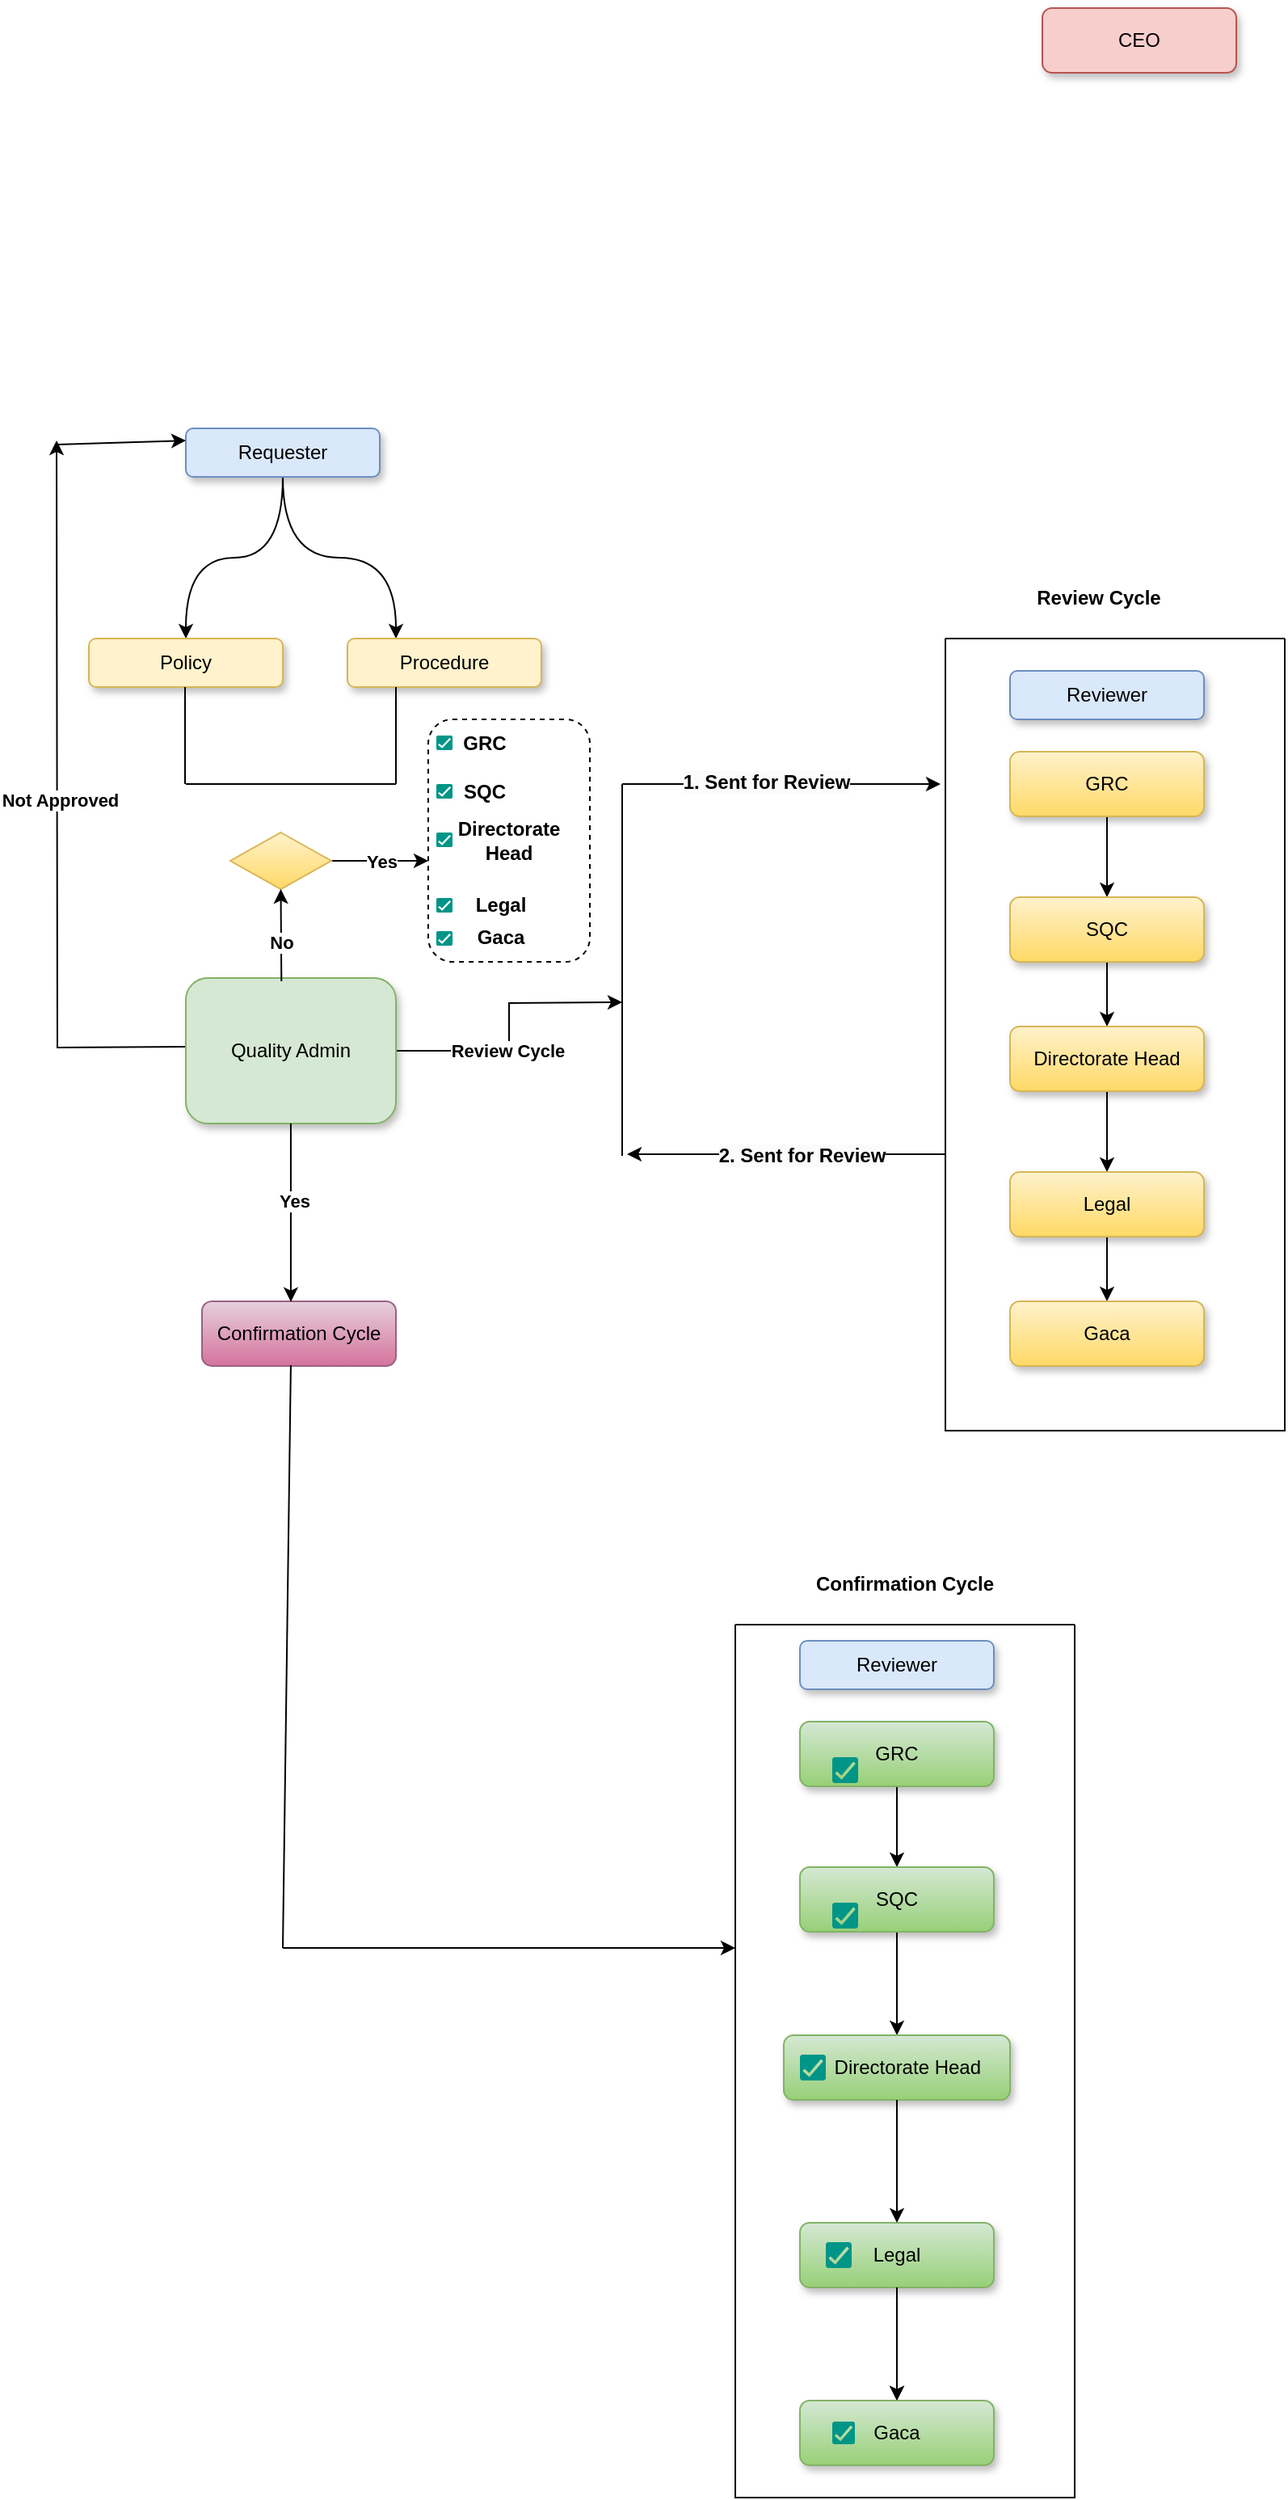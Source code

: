 <mxfile version="26.0.12">
  <diagram name="Page-1" id="KioCsdmaFfFwMft-_4OP">
    <mxGraphModel dx="2045" dy="1743" grid="1" gridSize="10" guides="1" tooltips="1" connect="1" arrows="1" fold="1" page="1" pageScale="1" pageWidth="850" pageHeight="1100" math="0" shadow="0">
      <root>
        <mxCell id="0" />
        <mxCell id="1" parent="0" />
        <mxCell id="vmeNuOUG531gkNh0m7HF-25" style="edgeStyle=orthogonalEdgeStyle;rounded=0;orthogonalLoop=1;jettySize=auto;html=1;entryX=0.5;entryY=0;entryDx=0;entryDy=0;curved=1;" edge="1" parent="1" source="vmeNuOUG531gkNh0m7HF-1" target="vmeNuOUG531gkNh0m7HF-8">
          <mxGeometry relative="1" as="geometry" />
        </mxCell>
        <mxCell id="vmeNuOUG531gkNh0m7HF-26" style="edgeStyle=orthogonalEdgeStyle;rounded=0;orthogonalLoop=1;jettySize=auto;html=1;entryX=0.25;entryY=0;entryDx=0;entryDy=0;curved=1;" edge="1" parent="1" source="vmeNuOUG531gkNh0m7HF-1" target="vmeNuOUG531gkNh0m7HF-9">
          <mxGeometry relative="1" as="geometry" />
        </mxCell>
        <mxCell id="vmeNuOUG531gkNh0m7HF-1" value="Requester" style="rounded=1;whiteSpace=wrap;html=1;fillColor=#dae8fc;strokeColor=#6c8ebf;shadow=1;" vertex="1" parent="1">
          <mxGeometry x="100" y="100" width="120" height="30" as="geometry" />
        </mxCell>
        <mxCell id="vmeNuOUG531gkNh0m7HF-8" value="Policy" style="rounded=1;whiteSpace=wrap;html=1;fillColor=#fff2cc;strokeColor=#d6b656;shadow=1;" vertex="1" parent="1">
          <mxGeometry x="40" y="230" width="120" height="30" as="geometry" />
        </mxCell>
        <mxCell id="vmeNuOUG531gkNh0m7HF-9" value="Procedure" style="rounded=1;whiteSpace=wrap;html=1;fillColor=#fff2cc;strokeColor=#d6b656;shadow=1;" vertex="1" parent="1">
          <mxGeometry x="200" y="230" width="120" height="30" as="geometry" />
        </mxCell>
        <mxCell id="vmeNuOUG531gkNh0m7HF-14" value="" style="endArrow=none;html=1;rounded=1;curved=0;" edge="1" parent="1">
          <mxGeometry width="50" height="50" relative="1" as="geometry">
            <mxPoint x="100" y="320" as="sourcePoint" />
            <mxPoint x="230" y="320" as="targetPoint" />
          </mxGeometry>
        </mxCell>
        <mxCell id="vmeNuOUG531gkNh0m7HF-15" value="" style="endArrow=none;html=1;rounded=1;curved=0;" edge="1" parent="1">
          <mxGeometry width="50" height="50" relative="1" as="geometry">
            <mxPoint x="99.5" y="320" as="sourcePoint" />
            <mxPoint x="99.5" y="260" as="targetPoint" />
          </mxGeometry>
        </mxCell>
        <mxCell id="vmeNuOUG531gkNh0m7HF-17" value="" style="endArrow=none;html=1;rounded=1;curved=0;" edge="1" parent="1">
          <mxGeometry width="50" height="50" relative="1" as="geometry">
            <mxPoint x="230" y="320" as="sourcePoint" />
            <mxPoint x="230" y="260" as="targetPoint" />
          </mxGeometry>
        </mxCell>
        <mxCell id="vmeNuOUG531gkNh0m7HF-62" style="edgeStyle=orthogonalEdgeStyle;rounded=0;orthogonalLoop=1;jettySize=auto;html=1;" edge="1" parent="1" source="vmeNuOUG531gkNh0m7HF-19">
          <mxGeometry relative="1" as="geometry">
            <mxPoint x="370" y="455" as="targetPoint" />
          </mxGeometry>
        </mxCell>
        <mxCell id="vmeNuOUG531gkNh0m7HF-81" value="&lt;b&gt;Review Cycle&lt;/b&gt;" style="edgeLabel;html=1;align=center;verticalAlign=middle;resizable=0;points=[];" vertex="1" connectable="0" parent="vmeNuOUG531gkNh0m7HF-62">
          <mxGeometry x="-0.193" relative="1" as="geometry">
            <mxPoint as="offset" />
          </mxGeometry>
        </mxCell>
        <mxCell id="vmeNuOUG531gkNh0m7HF-121" style="edgeStyle=orthogonalEdgeStyle;rounded=0;orthogonalLoop=1;jettySize=auto;html=1;" edge="1" parent="1">
          <mxGeometry relative="1" as="geometry">
            <mxPoint x="20" y="107.5" as="targetPoint" />
            <mxPoint x="100" y="482.5" as="sourcePoint" />
          </mxGeometry>
        </mxCell>
        <mxCell id="vmeNuOUG531gkNh0m7HF-124" value="&lt;b&gt;Not Approved&lt;/b&gt;" style="edgeLabel;html=1;align=center;verticalAlign=middle;resizable=0;points=[];" vertex="1" connectable="0" parent="vmeNuOUG531gkNh0m7HF-121">
          <mxGeometry x="0.021" y="-1" relative="1" as="geometry">
            <mxPoint as="offset" />
          </mxGeometry>
        </mxCell>
        <mxCell id="vmeNuOUG531gkNh0m7HF-19" value="Quality Admin" style="rounded=1;whiteSpace=wrap;html=1;fillColor=#d5e8d4;strokeColor=#82b366;shadow=1;" vertex="1" parent="1">
          <mxGeometry x="100" y="440" width="130" height="90" as="geometry" />
        </mxCell>
        <mxCell id="vmeNuOUG531gkNh0m7HF-43" style="edgeStyle=orthogonalEdgeStyle;rounded=0;orthogonalLoop=1;jettySize=auto;html=1;entryX=0.5;entryY=0;entryDx=0;entryDy=0;" edge="1" parent="1" source="vmeNuOUG531gkNh0m7HF-31" target="vmeNuOUG531gkNh0m7HF-32">
          <mxGeometry relative="1" as="geometry" />
        </mxCell>
        <mxCell id="vmeNuOUG531gkNh0m7HF-31" value="GRC" style="rounded=1;whiteSpace=wrap;html=1;fillColor=#fff2cc;strokeColor=#d6b656;shadow=1;gradientColor=#ffd966;" vertex="1" parent="1">
          <mxGeometry x="610" y="300" width="120" height="40" as="geometry" />
        </mxCell>
        <mxCell id="vmeNuOUG531gkNh0m7HF-46" style="edgeStyle=orthogonalEdgeStyle;rounded=0;orthogonalLoop=1;jettySize=auto;html=1;entryX=0.5;entryY=0;entryDx=0;entryDy=0;" edge="1" parent="1" source="vmeNuOUG531gkNh0m7HF-32" target="vmeNuOUG531gkNh0m7HF-35">
          <mxGeometry relative="1" as="geometry" />
        </mxCell>
        <mxCell id="vmeNuOUG531gkNh0m7HF-32" value="SQC" style="rounded=1;whiteSpace=wrap;html=1;fillColor=#fff2cc;strokeColor=#d6b656;shadow=1;gradientColor=#ffd966;" vertex="1" parent="1">
          <mxGeometry x="610" y="390" width="120" height="40" as="geometry" />
        </mxCell>
        <mxCell id="vmeNuOUG531gkNh0m7HF-48" style="edgeStyle=orthogonalEdgeStyle;rounded=0;orthogonalLoop=1;jettySize=auto;html=1;entryX=0.5;entryY=0;entryDx=0;entryDy=0;" edge="1" parent="1" source="vmeNuOUG531gkNh0m7HF-35" target="vmeNuOUG531gkNh0m7HF-36">
          <mxGeometry relative="1" as="geometry" />
        </mxCell>
        <mxCell id="vmeNuOUG531gkNh0m7HF-35" value="Directorate Head" style="rounded=1;whiteSpace=wrap;html=1;fillColor=#fff2cc;strokeColor=#d6b656;shadow=1;gradientColor=#ffd966;" vertex="1" parent="1">
          <mxGeometry x="610" y="470" width="120" height="40" as="geometry" />
        </mxCell>
        <mxCell id="vmeNuOUG531gkNh0m7HF-49" style="edgeStyle=orthogonalEdgeStyle;rounded=0;orthogonalLoop=1;jettySize=auto;html=1;" edge="1" parent="1" source="vmeNuOUG531gkNh0m7HF-36" target="vmeNuOUG531gkNh0m7HF-37">
          <mxGeometry relative="1" as="geometry" />
        </mxCell>
        <mxCell id="vmeNuOUG531gkNh0m7HF-36" value="Legal" style="rounded=1;whiteSpace=wrap;html=1;fillColor=#fff2cc;strokeColor=#d6b656;shadow=1;gradientColor=#ffd966;" vertex="1" parent="1">
          <mxGeometry x="610" y="560" width="120" height="40" as="geometry" />
        </mxCell>
        <mxCell id="vmeNuOUG531gkNh0m7HF-37" value="Gaca" style="rounded=1;whiteSpace=wrap;html=1;fillColor=#fff2cc;strokeColor=#d6b656;shadow=1;gradientColor=#ffd966;" vertex="1" parent="1">
          <mxGeometry x="610" y="640" width="120" height="40" as="geometry" />
        </mxCell>
        <mxCell id="vmeNuOUG531gkNh0m7HF-39" value="CEO" style="rounded=1;whiteSpace=wrap;html=1;fillColor=#f8cecc;strokeColor=#b85450;shadow=1;" vertex="1" parent="1">
          <mxGeometry x="630" y="-160" width="120" height="40" as="geometry" />
        </mxCell>
        <mxCell id="vmeNuOUG531gkNh0m7HF-52" value="Reviewer" style="rounded=1;whiteSpace=wrap;html=1;fillColor=#dae8fc;strokeColor=#6c8ebf;shadow=1;" vertex="1" parent="1">
          <mxGeometry x="610" y="250" width="120" height="30" as="geometry" />
        </mxCell>
        <mxCell id="vmeNuOUG531gkNh0m7HF-56" value="" style="swimlane;startSize=0;" vertex="1" parent="1">
          <mxGeometry x="570" y="230" width="210" height="490" as="geometry" />
        </mxCell>
        <mxCell id="vmeNuOUG531gkNh0m7HF-61" value="" style="endArrow=none;html=1;rounded=0;" edge="1" parent="1">
          <mxGeometry width="50" height="50" relative="1" as="geometry">
            <mxPoint x="370" y="550" as="sourcePoint" />
            <mxPoint x="370" y="320" as="targetPoint" />
          </mxGeometry>
        </mxCell>
        <mxCell id="vmeNuOUG531gkNh0m7HF-68" value="" style="endArrow=classic;html=1;rounded=0;" edge="1" parent="1">
          <mxGeometry width="50" height="50" relative="1" as="geometry">
            <mxPoint x="370" y="320" as="sourcePoint" />
            <mxPoint x="567" y="320" as="targetPoint" />
          </mxGeometry>
        </mxCell>
        <mxCell id="vmeNuOUG531gkNh0m7HF-75" value="&lt;span style=&quot;font-size: 12px; background-color: rgb(251, 251, 251);&quot;&gt;&lt;b&gt;1. Sent for Review&lt;/b&gt;&lt;/span&gt;" style="edgeLabel;html=1;align=center;verticalAlign=middle;resizable=0;points=[];" vertex="1" connectable="0" parent="vmeNuOUG531gkNh0m7HF-68">
          <mxGeometry x="-0.095" y="1" relative="1" as="geometry">
            <mxPoint as="offset" />
          </mxGeometry>
        </mxCell>
        <mxCell id="vmeNuOUG531gkNh0m7HF-77" value="" style="endArrow=classic;html=1;rounded=0;" edge="1" parent="1">
          <mxGeometry width="50" height="50" relative="1" as="geometry">
            <mxPoint x="570" y="549" as="sourcePoint" />
            <mxPoint x="373" y="549" as="targetPoint" />
          </mxGeometry>
        </mxCell>
        <mxCell id="vmeNuOUG531gkNh0m7HF-78" value="&lt;span style=&quot;font-size: 12px; background-color: rgb(251, 251, 251);&quot;&gt;&lt;b&gt;2. Sent for Review&lt;/b&gt;&lt;/span&gt;" style="edgeLabel;html=1;align=center;verticalAlign=middle;resizable=0;points=[];" vertex="1" connectable="0" parent="vmeNuOUG531gkNh0m7HF-77">
          <mxGeometry x="-0.095" y="1" relative="1" as="geometry">
            <mxPoint as="offset" />
          </mxGeometry>
        </mxCell>
        <mxCell id="vmeNuOUG531gkNh0m7HF-91" style="edgeStyle=orthogonalEdgeStyle;rounded=0;orthogonalLoop=1;jettySize=auto;html=1;" edge="1" parent="1" source="vmeNuOUG531gkNh0m7HF-86">
          <mxGeometry relative="1" as="geometry">
            <mxPoint x="250" y="367.5" as="targetPoint" />
          </mxGeometry>
        </mxCell>
        <mxCell id="vmeNuOUG531gkNh0m7HF-119" value="&lt;b&gt;Yes&lt;/b&gt;" style="edgeLabel;html=1;align=center;verticalAlign=middle;resizable=0;points=[];" vertex="1" connectable="0" parent="vmeNuOUG531gkNh0m7HF-91">
          <mxGeometry x="0.036" relative="1" as="geometry">
            <mxPoint as="offset" />
          </mxGeometry>
        </mxCell>
        <mxCell id="vmeNuOUG531gkNh0m7HF-86" value="" style="rhombus;whiteSpace=wrap;html=1;fillColor=#fff2cc;gradientColor=#ffd966;strokeColor=#d6b656;" vertex="1" parent="1">
          <mxGeometry x="127.5" y="350" width="62.5" height="35" as="geometry" />
        </mxCell>
        <mxCell id="vmeNuOUG531gkNh0m7HF-89" value="" style="edgeStyle=none;orthogonalLoop=1;jettySize=auto;html=1;rounded=0;entryX=0.5;entryY=1;entryDx=0;entryDy=0;exitX=0.455;exitY=0.022;exitDx=0;exitDy=0;exitPerimeter=0;" edge="1" parent="1" source="vmeNuOUG531gkNh0m7HF-19" target="vmeNuOUG531gkNh0m7HF-86">
          <mxGeometry width="100" relative="1" as="geometry">
            <mxPoint x="160" y="430" as="sourcePoint" />
            <mxPoint x="210" y="420" as="targetPoint" />
            <Array as="points" />
          </mxGeometry>
        </mxCell>
        <mxCell id="vmeNuOUG531gkNh0m7HF-120" value="&lt;b&gt;No&lt;/b&gt;" style="edgeLabel;html=1;align=center;verticalAlign=middle;resizable=0;points=[];" vertex="1" connectable="0" parent="vmeNuOUG531gkNh0m7HF-89">
          <mxGeometry x="-0.152" relative="1" as="geometry">
            <mxPoint as="offset" />
          </mxGeometry>
        </mxCell>
        <mxCell id="vmeNuOUG531gkNh0m7HF-92" value="" style="rounded=1;whiteSpace=wrap;html=1;strokeColor=default;dashed=1;" vertex="1" parent="1">
          <mxGeometry x="250" y="280" width="100" height="150" as="geometry" />
        </mxCell>
        <mxCell id="vmeNuOUG531gkNh0m7HF-99" value="&lt;b&gt;GRC&lt;/b&gt;" style="text;html=1;align=center;verticalAlign=middle;whiteSpace=wrap;rounded=0;" vertex="1" parent="1">
          <mxGeometry x="255" y="280" width="60" height="30" as="geometry" />
        </mxCell>
        <mxCell id="vmeNuOUG531gkNh0m7HF-98" value="" style="dashed=0;labelPosition=right;align=left;shape=mxgraph.gmdl.checkbox;strokeColor=none;fillColor=#009587;strokeWidth=2;sketch=0;html=1;" vertex="1" parent="1">
          <mxGeometry x="255" y="290" width="10" height="9" as="geometry" />
        </mxCell>
        <mxCell id="vmeNuOUG531gkNh0m7HF-109" value="&lt;b&gt;SQC&lt;/b&gt;" style="text;html=1;align=center;verticalAlign=middle;whiteSpace=wrap;rounded=0;" vertex="1" parent="1">
          <mxGeometry x="255" y="309.5" width="60" height="30" as="geometry" />
        </mxCell>
        <mxCell id="vmeNuOUG531gkNh0m7HF-110" value="" style="dashed=0;labelPosition=right;align=left;shape=mxgraph.gmdl.checkbox;strokeColor=none;fillColor=#009587;strokeWidth=2;sketch=0;html=1;" vertex="1" parent="1">
          <mxGeometry x="255" y="320" width="10" height="9" as="geometry" />
        </mxCell>
        <mxCell id="vmeNuOUG531gkNh0m7HF-112" value="&lt;b&gt;Directorate Head&lt;/b&gt;" style="text;html=1;align=center;verticalAlign=middle;whiteSpace=wrap;rounded=0;strokeWidth=12;perimeterSpacing=4;" vertex="1" parent="1">
          <mxGeometry x="270" y="340" width="60" height="30" as="geometry" />
        </mxCell>
        <mxCell id="vmeNuOUG531gkNh0m7HF-113" value="" style="dashed=0;labelPosition=right;align=left;shape=mxgraph.gmdl.checkbox;strokeColor=none;fillColor=#009587;strokeWidth=2;sketch=0;html=1;" vertex="1" parent="1">
          <mxGeometry x="255" y="350" width="10" height="9" as="geometry" />
        </mxCell>
        <mxCell id="vmeNuOUG531gkNh0m7HF-115" value="&lt;b&gt;Legal&lt;/b&gt;" style="text;html=1;align=center;verticalAlign=middle;whiteSpace=wrap;rounded=0;" vertex="1" parent="1">
          <mxGeometry x="265" y="380" width="60" height="30" as="geometry" />
        </mxCell>
        <mxCell id="vmeNuOUG531gkNh0m7HF-116" value="" style="dashed=0;labelPosition=right;align=left;shape=mxgraph.gmdl.checkbox;strokeColor=none;fillColor=#009587;strokeWidth=2;sketch=0;html=1;" vertex="1" parent="1">
          <mxGeometry x="255" y="390.5" width="10" height="9" as="geometry" />
        </mxCell>
        <mxCell id="vmeNuOUG531gkNh0m7HF-117" value="&lt;b&gt;Gaca&lt;/b&gt;" style="text;html=1;align=center;verticalAlign=middle;whiteSpace=wrap;rounded=0;" vertex="1" parent="1">
          <mxGeometry x="265" y="400" width="60" height="30" as="geometry" />
        </mxCell>
        <mxCell id="vmeNuOUG531gkNh0m7HF-118" value="" style="dashed=0;labelPosition=right;align=left;shape=mxgraph.gmdl.checkbox;strokeColor=none;fillColor=#009587;strokeWidth=2;sketch=0;html=1;" vertex="1" parent="1">
          <mxGeometry x="255" y="411" width="10" height="9" as="geometry" />
        </mxCell>
        <mxCell id="vmeNuOUG531gkNh0m7HF-122" value="" style="endArrow=classic;html=1;rounded=0;entryX=0;entryY=0.25;entryDx=0;entryDy=0;" edge="1" parent="1" target="vmeNuOUG531gkNh0m7HF-1">
          <mxGeometry width="50" height="50" relative="1" as="geometry">
            <mxPoint x="20" y="110" as="sourcePoint" />
            <mxPoint x="70" y="60" as="targetPoint" />
          </mxGeometry>
        </mxCell>
        <mxCell id="vmeNuOUG531gkNh0m7HF-123" value="Confirmation Cycle" style="rounded=1;whiteSpace=wrap;html=1;fillColor=#e6d0de;gradientColor=#d5739d;strokeColor=#996185;" vertex="1" parent="1">
          <mxGeometry x="110" y="640" width="120" height="40" as="geometry" />
        </mxCell>
        <mxCell id="vmeNuOUG531gkNh0m7HF-126" style="edgeStyle=orthogonalEdgeStyle;rounded=0;orthogonalLoop=1;jettySize=auto;html=1;entryX=0.458;entryY=0.008;entryDx=0;entryDy=0;entryPerimeter=0;" edge="1" parent="1" source="vmeNuOUG531gkNh0m7HF-19" target="vmeNuOUG531gkNh0m7HF-123">
          <mxGeometry relative="1" as="geometry" />
        </mxCell>
        <mxCell id="vmeNuOUG531gkNh0m7HF-160" value="&lt;b&gt;Yes&lt;/b&gt;" style="edgeLabel;html=1;align=center;verticalAlign=middle;resizable=0;points=[];" vertex="1" connectable="0" parent="vmeNuOUG531gkNh0m7HF-126">
          <mxGeometry x="-0.133" y="2" relative="1" as="geometry">
            <mxPoint as="offset" />
          </mxGeometry>
        </mxCell>
        <mxCell id="vmeNuOUG531gkNh0m7HF-128" value="" style="endArrow=none;html=1;rounded=0;exitX=0.458;exitY=0.988;exitDx=0;exitDy=0;exitPerimeter=0;" edge="1" parent="1" source="vmeNuOUG531gkNh0m7HF-123">
          <mxGeometry width="50" height="50" relative="1" as="geometry">
            <mxPoint x="140" y="800" as="sourcePoint" />
            <mxPoint x="160" y="1040" as="targetPoint" />
          </mxGeometry>
        </mxCell>
        <mxCell id="vmeNuOUG531gkNh0m7HF-134" style="edgeStyle=orthogonalEdgeStyle;rounded=0;orthogonalLoop=1;jettySize=auto;html=1;entryX=0.5;entryY=0;entryDx=0;entryDy=0;" edge="1" parent="1" source="vmeNuOUG531gkNh0m7HF-135" target="vmeNuOUG531gkNh0m7HF-137">
          <mxGeometry relative="1" as="geometry" />
        </mxCell>
        <mxCell id="vmeNuOUG531gkNh0m7HF-135" value="GRC" style="rounded=1;whiteSpace=wrap;html=1;fillColor=#d5e8d4;strokeColor=#82b366;shadow=1;gradientColor=#97d077;" vertex="1" parent="1">
          <mxGeometry x="480" y="900" width="120" height="40" as="geometry" />
        </mxCell>
        <mxCell id="vmeNuOUG531gkNh0m7HF-154" value="" style="edgeStyle=orthogonalEdgeStyle;rounded=0;orthogonalLoop=1;jettySize=auto;html=1;" edge="1" parent="1" source="vmeNuOUG531gkNh0m7HF-137" target="vmeNuOUG531gkNh0m7HF-139">
          <mxGeometry relative="1" as="geometry" />
        </mxCell>
        <mxCell id="vmeNuOUG531gkNh0m7HF-137" value="SQC" style="rounded=1;whiteSpace=wrap;html=1;fillColor=#d5e8d4;strokeColor=#82b366;shadow=1;gradientColor=#97d077;" vertex="1" parent="1">
          <mxGeometry x="480" y="990" width="120" height="40" as="geometry" />
        </mxCell>
        <mxCell id="vmeNuOUG531gkNh0m7HF-140" style="edgeStyle=orthogonalEdgeStyle;rounded=0;orthogonalLoop=1;jettySize=auto;html=1;" edge="1" parent="1" source="vmeNuOUG531gkNh0m7HF-141" target="vmeNuOUG531gkNh0m7HF-142">
          <mxGeometry relative="1" as="geometry" />
        </mxCell>
        <mxCell id="vmeNuOUG531gkNh0m7HF-142" value="Gaca" style="rounded=1;whiteSpace=wrap;html=1;fillColor=#d5e8d4;strokeColor=#82b366;shadow=1;gradientColor=#97d077;" vertex="1" parent="1">
          <mxGeometry x="480" y="1320" width="120" height="40" as="geometry" />
        </mxCell>
        <mxCell id="vmeNuOUG531gkNh0m7HF-143" value="Reviewer" style="rounded=1;whiteSpace=wrap;html=1;fillColor=#dae8fc;strokeColor=#6c8ebf;shadow=1;" vertex="1" parent="1">
          <mxGeometry x="480" y="850" width="120" height="30" as="geometry" />
        </mxCell>
        <mxCell id="vmeNuOUG531gkNh0m7HF-144" value="" style="swimlane;startSize=0;" vertex="1" parent="1">
          <mxGeometry x="440" y="840" width="210" height="540" as="geometry" />
        </mxCell>
        <mxCell id="vmeNuOUG531gkNh0m7HF-150" value="" style="dashed=0;labelPosition=right;align=left;shape=mxgraph.gmdl.checkbox;strokeColor=none;fillColor=#009587;strokeWidth=2;aspect=fixed;sketch=0;html=1;" vertex="1" parent="vmeNuOUG531gkNh0m7HF-144">
          <mxGeometry x="60" y="82" width="16" height="16" as="geometry" />
        </mxCell>
        <mxCell id="vmeNuOUG531gkNh0m7HF-151" value="" style="dashed=0;labelPosition=right;align=left;shape=mxgraph.gmdl.checkbox;strokeColor=none;fillColor=#009587;strokeWidth=2;aspect=fixed;sketch=0;html=1;" vertex="1" parent="vmeNuOUG531gkNh0m7HF-144">
          <mxGeometry x="60" y="172" width="16" height="16" as="geometry" />
        </mxCell>
        <mxCell id="vmeNuOUG531gkNh0m7HF-152" value="" style="dashed=0;labelPosition=right;align=left;shape=mxgraph.gmdl.checkbox;strokeColor=none;fillColor=#009587;strokeWidth=2;aspect=fixed;sketch=0;html=1;" vertex="1" parent="vmeNuOUG531gkNh0m7HF-144">
          <mxGeometry x="44" y="254" width="16" height="16" as="geometry" />
        </mxCell>
        <mxCell id="vmeNuOUG531gkNh0m7HF-141" value="Legal" style="rounded=1;whiteSpace=wrap;html=1;fillColor=#d5e8d4;strokeColor=#82b366;shadow=1;gradientColor=#97d077;" vertex="1" parent="vmeNuOUG531gkNh0m7HF-144">
          <mxGeometry x="40" y="370" width="120" height="40" as="geometry" />
        </mxCell>
        <mxCell id="vmeNuOUG531gkNh0m7HF-139" value="&amp;nbsp; &amp;nbsp; Directorate Head" style="rounded=1;whiteSpace=wrap;html=1;fillColor=#d5e8d4;strokeColor=#82b366;shadow=1;gradientColor=#97d077;" vertex="1" parent="vmeNuOUG531gkNh0m7HF-144">
          <mxGeometry x="30" y="254" width="140" height="40" as="geometry" />
        </mxCell>
        <mxCell id="vmeNuOUG531gkNh0m7HF-138" style="edgeStyle=orthogonalEdgeStyle;rounded=0;orthogonalLoop=1;jettySize=auto;html=1;entryX=0.5;entryY=0;entryDx=0;entryDy=0;" edge="1" parent="vmeNuOUG531gkNh0m7HF-144" source="vmeNuOUG531gkNh0m7HF-139" target="vmeNuOUG531gkNh0m7HF-141">
          <mxGeometry relative="1" as="geometry" />
        </mxCell>
        <mxCell id="vmeNuOUG531gkNh0m7HF-156" value="" style="dashed=0;labelPosition=right;align=left;shape=mxgraph.gmdl.checkbox;strokeColor=none;fillColor=#009587;strokeWidth=2;aspect=fixed;sketch=0;html=1;" vertex="1" parent="vmeNuOUG531gkNh0m7HF-144">
          <mxGeometry x="40" y="266" width="16" height="16" as="geometry" />
        </mxCell>
        <mxCell id="vmeNuOUG531gkNh0m7HF-157" value="&lt;span style=&quot;color: rgba(0, 0, 0, 0); font-family: monospace; font-size: 0px;&quot;&gt;%3CmxGraphModel%3E%3Croot%3E%3CmxCell%20id%3D%220%22%2F%3E%3CmxCell%20id%3D%221%22%20parent%3D%220%22%2F%3E%3CmxCell%20id%3D%222%22%20value%3D%22%22%20style%3D%22dashed%3D0%3BlabelPosition%3Dright%3Balign%3Dleft%3Bshape%3Dmxgraph.gmdl.checkbox%3BstrokeColor%3Dnone%3BfillColor%3D%23009587%3BstrokeWidth%3D2%3Baspect%3Dfixed%3Bsketch%3D0%3Bhtml%3D1%3B%22%20vertex%3D%221%22%20parent%3D%221%22%3E%3CmxGeometry%20x%3D%22480%22%20y%3D%221096%22%20width%3D%2216%22%20height%3D%2216%22%20as%3D%22geometry%22%2F%3E%3C%2FmxCell%3E%3C%2Froot%3E%3C%2FmxGraphModel%3E&lt;/span&gt;" style="dashed=0;labelPosition=right;align=left;shape=mxgraph.gmdl.checkbox;strokeColor=none;fillColor=#009587;strokeWidth=2;aspect=fixed;sketch=0;html=1;" vertex="1" parent="vmeNuOUG531gkNh0m7HF-144">
          <mxGeometry x="56" y="382" width="16" height="16" as="geometry" />
        </mxCell>
        <mxCell id="vmeNuOUG531gkNh0m7HF-145" value="&lt;b&gt;Review Cycle&lt;/b&gt;" style="text;html=1;align=center;verticalAlign=middle;whiteSpace=wrap;rounded=0;" vertex="1" parent="1">
          <mxGeometry x="620" y="190" width="90" height="30" as="geometry" />
        </mxCell>
        <mxCell id="vmeNuOUG531gkNh0m7HF-147" value="" style="endArrow=classic;html=1;rounded=0;" edge="1" parent="1">
          <mxGeometry width="50" height="50" relative="1" as="geometry">
            <mxPoint x="160" y="1040" as="sourcePoint" />
            <mxPoint x="440" y="1040" as="targetPoint" />
            <Array as="points">
              <mxPoint x="290" y="1040" />
            </Array>
          </mxGeometry>
        </mxCell>
        <mxCell id="vmeNuOUG531gkNh0m7HF-155" value="" style="edgeStyle=orthogonalEdgeStyle;rounded=0;orthogonalLoop=1;jettySize=auto;html=1;" edge="1" parent="1" source="vmeNuOUG531gkNh0m7HF-141" target="vmeNuOUG531gkNh0m7HF-142">
          <mxGeometry relative="1" as="geometry" />
        </mxCell>
        <mxCell id="vmeNuOUG531gkNh0m7HF-158" value="&lt;span style=&quot;color: rgba(0, 0, 0, 0); font-family: monospace; font-size: 0px;&quot;&gt;%3CmxGraphModel%3E%3Croot%3E%3CmxCell%20id%3D%220%22%2F%3E%3CmxCell%20id%3D%221%22%20parent%3D%220%22%2F%3E%3CmxCell%20id%3D%222%22%20value%3D%22%22%20style%3D%22dashed%3D0%3BlabelPosition%3Dright%3Balign%3Dleft%3Bshape%3Dmxgraph.gmdl.checkbox%3BstrokeColor%3Dnone%3BfillColor%3D%23009587%3BstrokeWidth%3D2%3Baspect%3Dfixed%3Bsketch%3D0%3Bhtml%3D1%3B%22%20vertex%3D%221%22%20parent%3D%221%22%3E%3CmxGeometry%20x%3D%22480%22%20y%3D%221096%22%20width%3D%2216%22%20height%3D%2216%22%20as%3D%22geometry%22%2F%3E%3C%2FmxCell%3E%3C%2Froot%3E%3C%2FmxGraphModel%3E&lt;/span&gt;" style="dashed=0;labelPosition=right;align=left;shape=mxgraph.gmdl.checkbox;strokeColor=none;fillColor=#009587;strokeWidth=2;aspect=fixed;sketch=0;html=1;" vertex="1" parent="1">
          <mxGeometry x="500" y="1333" width="14" height="14" as="geometry" />
        </mxCell>
        <mxCell id="vmeNuOUG531gkNh0m7HF-159" value="&lt;b&gt;Confirmation Cycle&lt;/b&gt;" style="text;html=1;align=center;verticalAlign=middle;whiteSpace=wrap;rounded=0;" vertex="1" parent="1">
          <mxGeometry x="480" y="800" width="130" height="30" as="geometry" />
        </mxCell>
      </root>
    </mxGraphModel>
  </diagram>
</mxfile>

